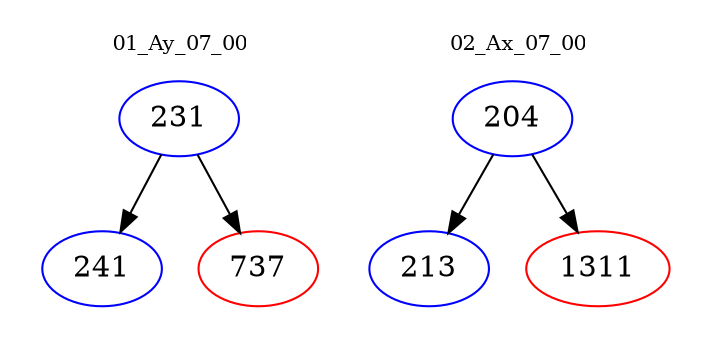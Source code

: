 digraph{
subgraph cluster_0 {
color = white
label = "01_Ay_07_00";
fontsize=10;
T0_231 [label="231", color="blue"]
T0_231 -> T0_241 [color="black"]
T0_241 [label="241", color="blue"]
T0_231 -> T0_737 [color="black"]
T0_737 [label="737", color="red"]
}
subgraph cluster_1 {
color = white
label = "02_Ax_07_00";
fontsize=10;
T1_204 [label="204", color="blue"]
T1_204 -> T1_213 [color="black"]
T1_213 [label="213", color="blue"]
T1_204 -> T1_1311 [color="black"]
T1_1311 [label="1311", color="red"]
}
}

